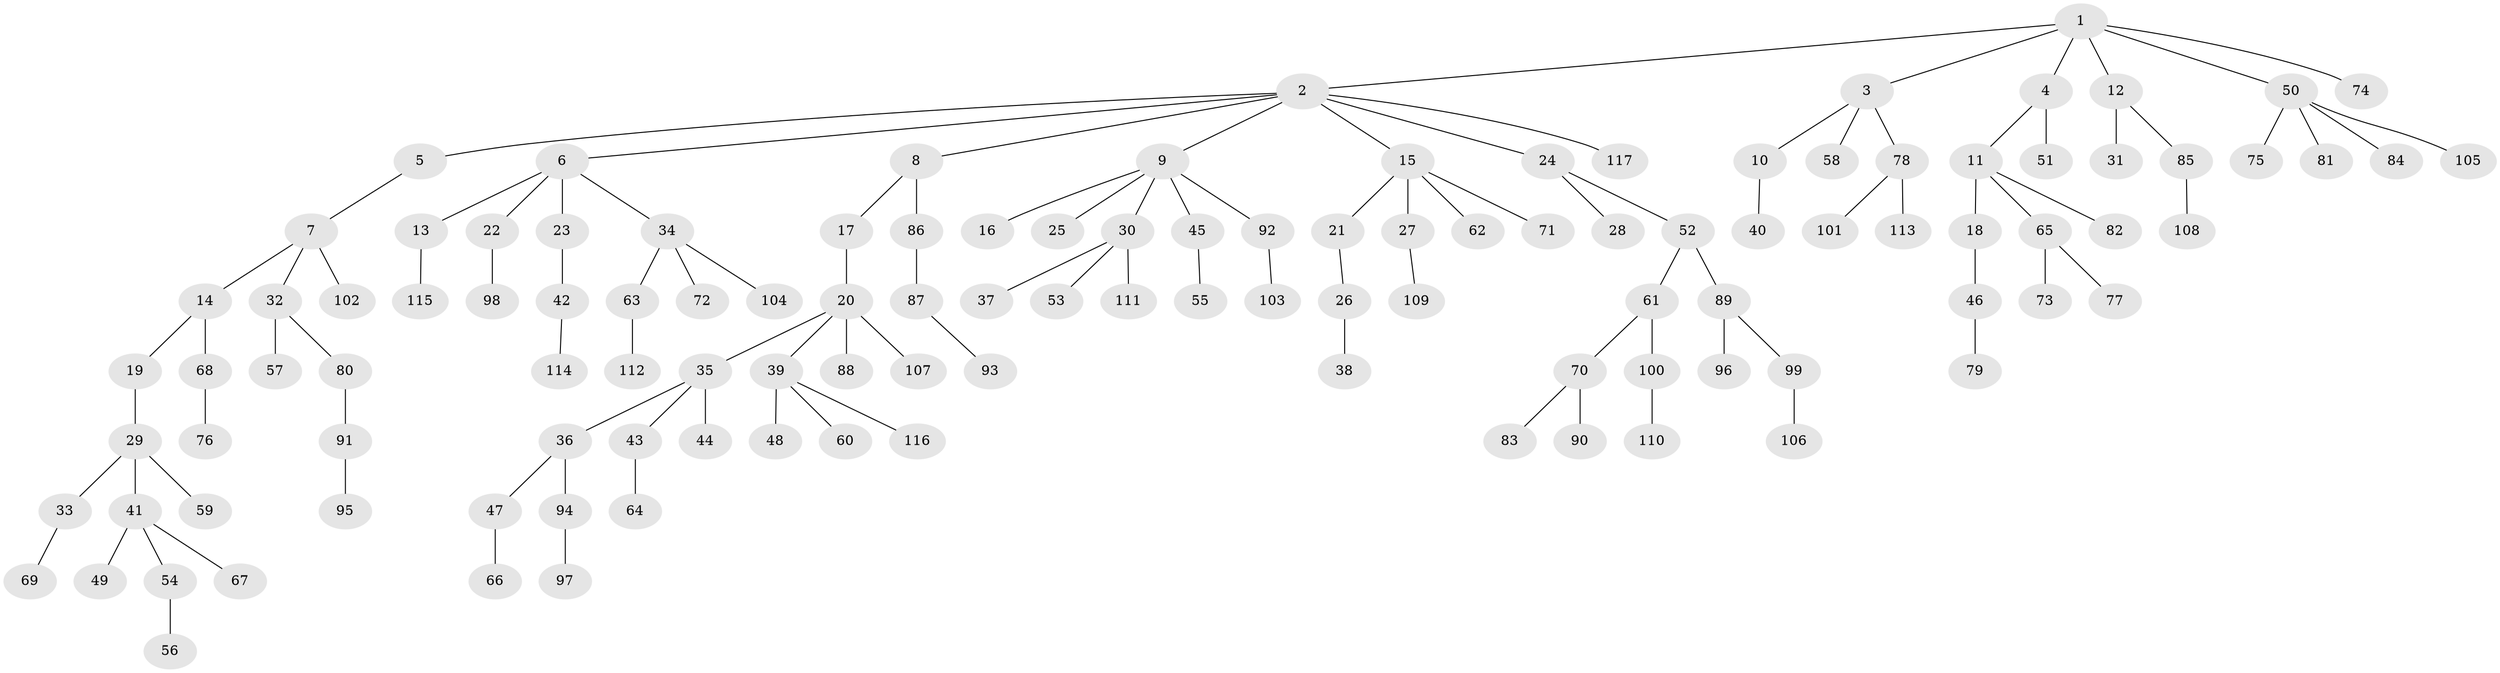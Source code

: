 // Generated by graph-tools (version 1.1) at 2025/15/03/09/25 04:15:30]
// undirected, 117 vertices, 116 edges
graph export_dot {
graph [start="1"]
  node [color=gray90,style=filled];
  1;
  2;
  3;
  4;
  5;
  6;
  7;
  8;
  9;
  10;
  11;
  12;
  13;
  14;
  15;
  16;
  17;
  18;
  19;
  20;
  21;
  22;
  23;
  24;
  25;
  26;
  27;
  28;
  29;
  30;
  31;
  32;
  33;
  34;
  35;
  36;
  37;
  38;
  39;
  40;
  41;
  42;
  43;
  44;
  45;
  46;
  47;
  48;
  49;
  50;
  51;
  52;
  53;
  54;
  55;
  56;
  57;
  58;
  59;
  60;
  61;
  62;
  63;
  64;
  65;
  66;
  67;
  68;
  69;
  70;
  71;
  72;
  73;
  74;
  75;
  76;
  77;
  78;
  79;
  80;
  81;
  82;
  83;
  84;
  85;
  86;
  87;
  88;
  89;
  90;
  91;
  92;
  93;
  94;
  95;
  96;
  97;
  98;
  99;
  100;
  101;
  102;
  103;
  104;
  105;
  106;
  107;
  108;
  109;
  110;
  111;
  112;
  113;
  114;
  115;
  116;
  117;
  1 -- 2;
  1 -- 3;
  1 -- 4;
  1 -- 12;
  1 -- 50;
  1 -- 74;
  2 -- 5;
  2 -- 6;
  2 -- 8;
  2 -- 9;
  2 -- 15;
  2 -- 24;
  2 -- 117;
  3 -- 10;
  3 -- 58;
  3 -- 78;
  4 -- 11;
  4 -- 51;
  5 -- 7;
  6 -- 13;
  6 -- 22;
  6 -- 23;
  6 -- 34;
  7 -- 14;
  7 -- 32;
  7 -- 102;
  8 -- 17;
  8 -- 86;
  9 -- 16;
  9 -- 25;
  9 -- 30;
  9 -- 45;
  9 -- 92;
  10 -- 40;
  11 -- 18;
  11 -- 65;
  11 -- 82;
  12 -- 31;
  12 -- 85;
  13 -- 115;
  14 -- 19;
  14 -- 68;
  15 -- 21;
  15 -- 27;
  15 -- 62;
  15 -- 71;
  17 -- 20;
  18 -- 46;
  19 -- 29;
  20 -- 35;
  20 -- 39;
  20 -- 88;
  20 -- 107;
  21 -- 26;
  22 -- 98;
  23 -- 42;
  24 -- 28;
  24 -- 52;
  26 -- 38;
  27 -- 109;
  29 -- 33;
  29 -- 41;
  29 -- 59;
  30 -- 37;
  30 -- 53;
  30 -- 111;
  32 -- 57;
  32 -- 80;
  33 -- 69;
  34 -- 63;
  34 -- 72;
  34 -- 104;
  35 -- 36;
  35 -- 43;
  35 -- 44;
  36 -- 47;
  36 -- 94;
  39 -- 48;
  39 -- 60;
  39 -- 116;
  41 -- 49;
  41 -- 54;
  41 -- 67;
  42 -- 114;
  43 -- 64;
  45 -- 55;
  46 -- 79;
  47 -- 66;
  50 -- 75;
  50 -- 81;
  50 -- 84;
  50 -- 105;
  52 -- 61;
  52 -- 89;
  54 -- 56;
  61 -- 70;
  61 -- 100;
  63 -- 112;
  65 -- 73;
  65 -- 77;
  68 -- 76;
  70 -- 83;
  70 -- 90;
  78 -- 101;
  78 -- 113;
  80 -- 91;
  85 -- 108;
  86 -- 87;
  87 -- 93;
  89 -- 96;
  89 -- 99;
  91 -- 95;
  92 -- 103;
  94 -- 97;
  99 -- 106;
  100 -- 110;
}
